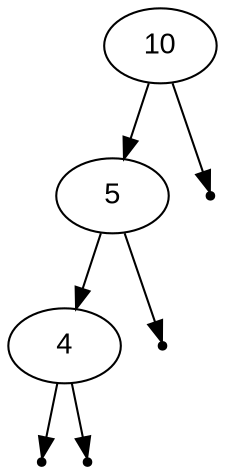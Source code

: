 digraph BST {
    node [fontname="Arial"];
    "10"-> "5";
    "5"-> "4";
    null0 [shape=point];
    "4"-> null0;
    null1 [shape=point];
    "4"-> null1;
    null2 [shape=point];
    "5"-> null2;
    null3 [shape=point];
    "10"-> null3;
}
